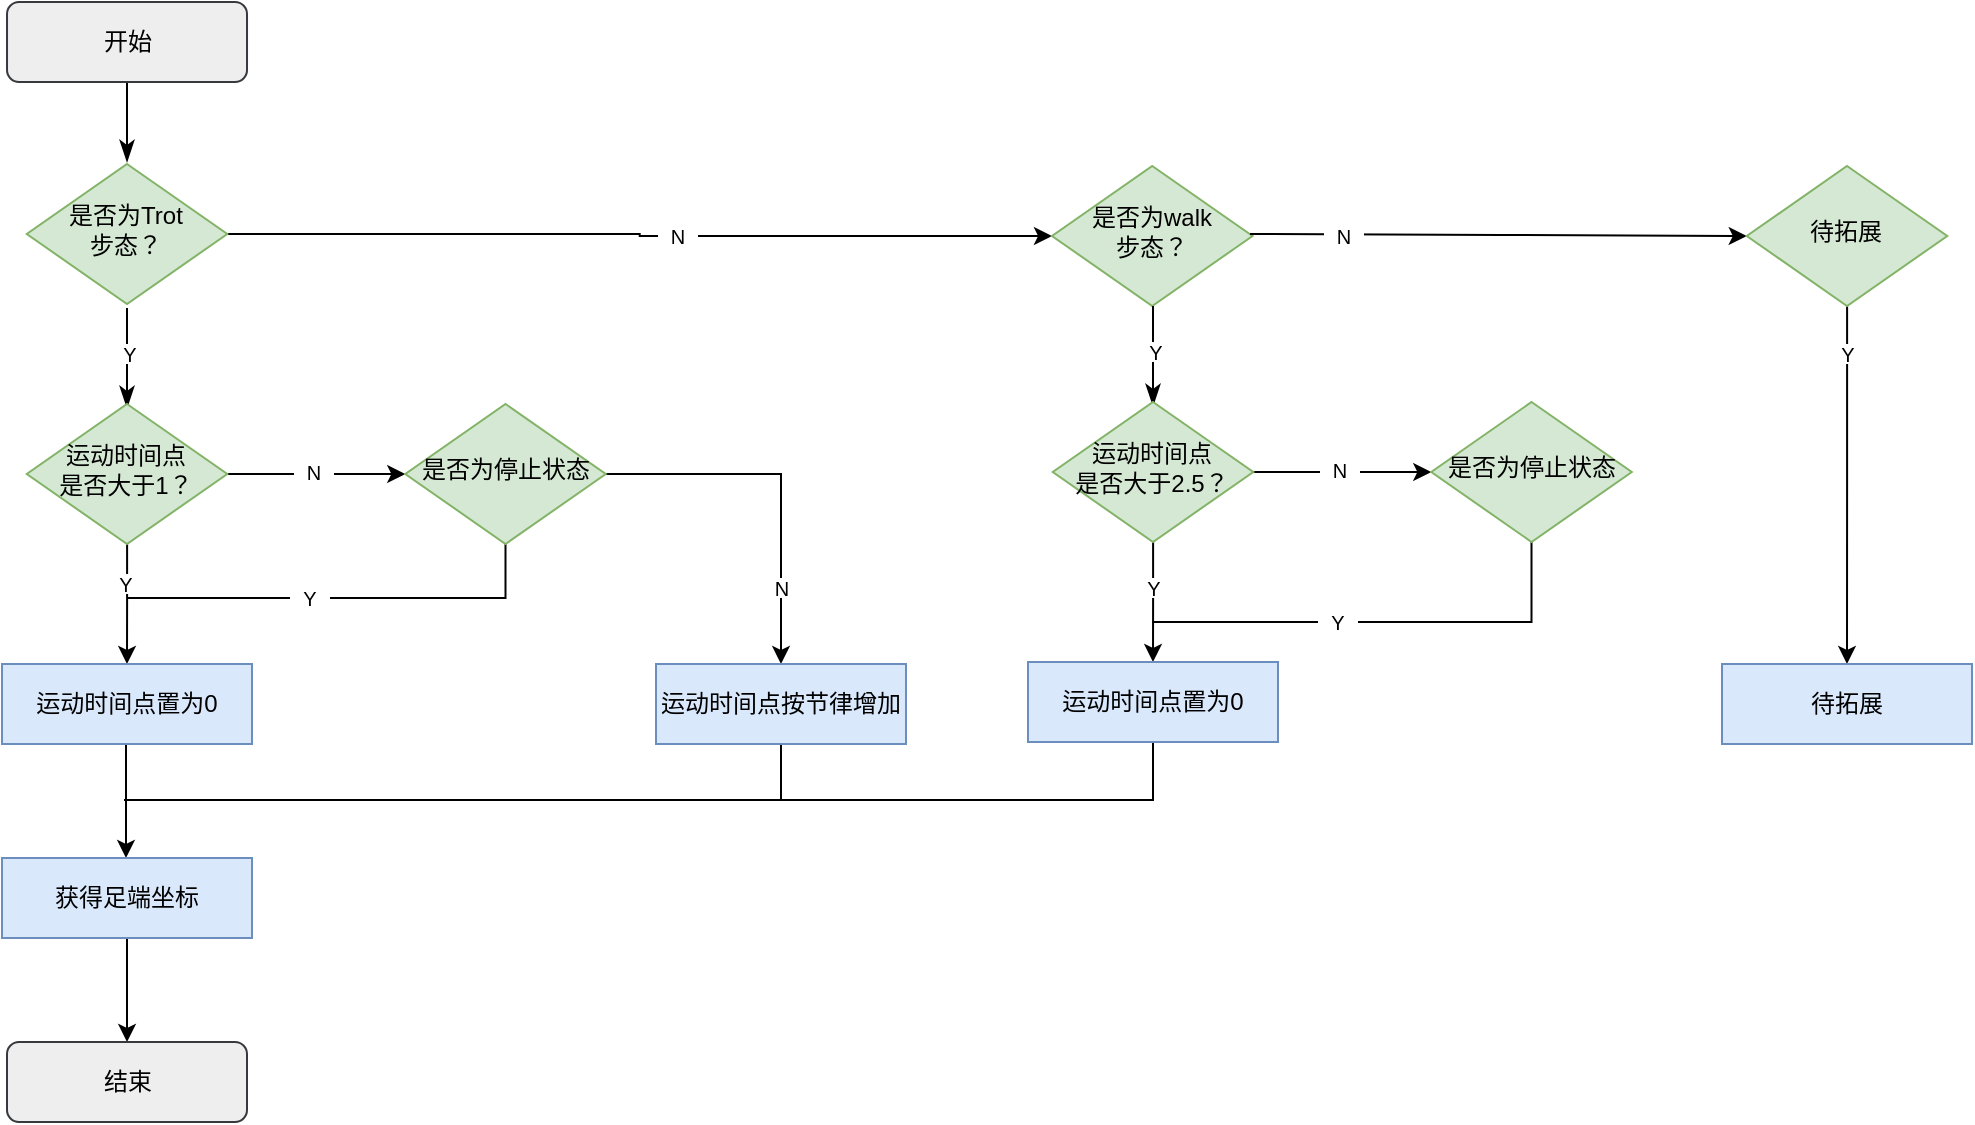 <mxfile version="22.1.4" type="github">
  <diagram id="C5RBs43oDa-KdzZeNtuy" name="Page-1">
    <mxGraphModel dx="1269" dy="679" grid="1" gridSize="1" guides="1" tooltips="1" connect="1" arrows="1" fold="1" page="1" pageScale="1" pageWidth="2339" pageHeight="3300" math="0" shadow="0">
      <root>
        <mxCell id="WIyWlLk6GJQsqaUBKTNV-0" />
        <mxCell id="WIyWlLk6GJQsqaUBKTNV-1" parent="WIyWlLk6GJQsqaUBKTNV-0" />
        <mxCell id="u2uPQxLEzmJWIRdmgsjw-0" value="" style="rounded=0;html=1;jettySize=auto;orthogonalLoop=1;fontSize=11;endArrow=classicThin;endFill=1;endSize=8;strokeWidth=1;shadow=0;labelBackgroundColor=none;edgeStyle=orthogonalEdgeStyle;movable=1;resizable=1;rotatable=1;deletable=1;editable=1;locked=0;connectable=1;" parent="WIyWlLk6GJQsqaUBKTNV-1" source="u2uPQxLEzmJWIRdmgsjw-1" edge="1">
          <mxGeometry relative="1" as="geometry">
            <mxPoint x="72.51" y="127" as="targetPoint" />
          </mxGeometry>
        </mxCell>
        <mxCell id="u2uPQxLEzmJWIRdmgsjw-1" value="开始" style="rounded=1;whiteSpace=wrap;html=1;fontSize=12;glass=0;strokeWidth=1;shadow=0;fillColor=#eeeeee;strokeColor=#36393d;" parent="WIyWlLk6GJQsqaUBKTNV-1" vertex="1">
          <mxGeometry x="12.51" y="47" width="120" height="40" as="geometry" />
        </mxCell>
        <mxCell id="u2uPQxLEzmJWIRdmgsjw-5" value="" style="rounded=0;html=1;jettySize=auto;orthogonalLoop=1;fontSize=11;endArrow=classicThin;endFill=1;endSize=8;strokeWidth=1;shadow=0;labelBackgroundColor=none;edgeStyle=orthogonalEdgeStyle;movable=1;resizable=1;rotatable=1;deletable=1;editable=1;locked=0;connectable=1;exitX=0.5;exitY=1;exitDx=0;exitDy=0;" parent="WIyWlLk6GJQsqaUBKTNV-1" edge="1">
          <mxGeometry relative="1" as="geometry">
            <mxPoint x="72.51" y="200" as="sourcePoint" />
            <mxPoint x="72.51" y="250" as="targetPoint" />
          </mxGeometry>
        </mxCell>
        <mxCell id="u2uPQxLEzmJWIRdmgsjw-32" value="" style="edgeStyle=orthogonalEdgeStyle;rounded=0;orthogonalLoop=1;jettySize=auto;html=1;entryX=0;entryY=0.5;entryDx=0;entryDy=0;" parent="WIyWlLk6GJQsqaUBKTNV-1" source="u2uPQxLEzmJWIRdmgsjw-8" edge="1" target="u2uPQxLEzmJWIRdmgsjw-40">
          <mxGeometry relative="1" as="geometry">
            <mxPoint x="561" y="163" as="targetPoint" />
          </mxGeometry>
        </mxCell>
        <mxCell id="u2uPQxLEzmJWIRdmgsjw-8" value="&lt;font style=&quot;font-size: 12px;&quot;&gt;是否为Trot&lt;br&gt;步态？&lt;/font&gt;" style="rhombus;whiteSpace=wrap;html=1;shadow=0;fontFamily=Helvetica;fontSize=12;align=center;strokeWidth=1;spacing=6;spacingTop=-4;fillColor=#d5e8d4;strokeColor=#82b366;" parent="WIyWlLk6GJQsqaUBKTNV-1" vertex="1">
          <mxGeometry x="22.38" y="128" width="100.25" height="70" as="geometry" />
        </mxCell>
        <mxCell id="u2uPQxLEzmJWIRdmgsjw-15" value="&lt;font style=&quot;font-size: 10px;&quot;&gt;N&lt;/font&gt;" style="text;html=1;strokeColor=none;fillColor=default;align=center;verticalAlign=middle;whiteSpace=wrap;rounded=0;" parent="WIyWlLk6GJQsqaUBKTNV-1" vertex="1">
          <mxGeometry x="338.01" y="159" width="20" height="10" as="geometry" />
        </mxCell>
        <mxCell id="u2uPQxLEzmJWIRdmgsjw-20" value="&lt;font style=&quot;font-size: 10px;&quot;&gt;Y&lt;/font&gt;" style="text;html=1;strokeColor=none;fillColor=default;align=center;verticalAlign=middle;whiteSpace=wrap;rounded=0;" parent="WIyWlLk6GJQsqaUBKTNV-1" vertex="1">
          <mxGeometry x="64.01" y="218" width="20" height="10" as="geometry" />
        </mxCell>
        <mxCell id="u2uPQxLEzmJWIRdmgsjw-40" value="&lt;font style=&quot;font-size: 12px;&quot;&gt;是否为walk&lt;br&gt;步态？&lt;/font&gt;" style="rhombus;whiteSpace=wrap;html=1;shadow=0;fontFamily=Helvetica;fontSize=12;align=center;strokeWidth=1;spacing=6;spacingTop=-4;fillColor=#d5e8d4;strokeColor=#82b366;" parent="WIyWlLk6GJQsqaUBKTNV-1" vertex="1">
          <mxGeometry x="535" y="129" width="100.25" height="70" as="geometry" />
        </mxCell>
        <mxCell id="u2uPQxLEzmJWIRdmgsjw-45" value="" style="edgeStyle=orthogonalEdgeStyle;rounded=0;orthogonalLoop=1;jettySize=auto;html=1;entryX=0;entryY=0.5;entryDx=0;entryDy=0;" parent="WIyWlLk6GJQsqaUBKTNV-1" edge="1" target="u2uPQxLEzmJWIRdmgsjw-49">
          <mxGeometry relative="1" as="geometry">
            <mxPoint x="634" y="163" as="sourcePoint" />
            <mxPoint x="721" y="163" as="targetPoint" />
          </mxGeometry>
        </mxCell>
        <mxCell id="u2uPQxLEzmJWIRdmgsjw-46" value="&lt;font style=&quot;font-size: 10px;&quot;&gt;N&lt;/font&gt;" style="text;html=1;strokeColor=none;fillColor=default;align=center;verticalAlign=middle;whiteSpace=wrap;rounded=0;" parent="WIyWlLk6GJQsqaUBKTNV-1" vertex="1">
          <mxGeometry x="671" y="159" width="20" height="10" as="geometry" />
        </mxCell>
        <mxCell id="u2uPQxLEzmJWIRdmgsjw-52" value="" style="edgeStyle=orthogonalEdgeStyle;rounded=0;orthogonalLoop=1;jettySize=auto;html=1;" parent="WIyWlLk6GJQsqaUBKTNV-1" source="u2uPQxLEzmJWIRdmgsjw-49" target="u2uPQxLEzmJWIRdmgsjw-51" edge="1">
          <mxGeometry relative="1" as="geometry" />
        </mxCell>
        <mxCell id="u2uPQxLEzmJWIRdmgsjw-49" value="待拓展" style="rhombus;whiteSpace=wrap;html=1;shadow=0;fontFamily=Helvetica;fontSize=12;align=center;strokeWidth=1;spacing=6;spacingTop=-4;fillColor=#d5e8d4;strokeColor=#82b366;" parent="WIyWlLk6GJQsqaUBKTNV-1" vertex="1">
          <mxGeometry x="882.38" y="129" width="100.25" height="70" as="geometry" />
        </mxCell>
        <mxCell id="u2uPQxLEzmJWIRdmgsjw-51" value="待拓展" style="rounded=0;whiteSpace=wrap;html=1;fillColor=#dae8fc;strokeColor=#6c8ebf;" parent="WIyWlLk6GJQsqaUBKTNV-1" vertex="1">
          <mxGeometry x="870.0" y="378" width="125" height="40" as="geometry" />
        </mxCell>
        <mxCell id="u2uPQxLEzmJWIRdmgsjw-55" value="" style="edgeStyle=orthogonalEdgeStyle;rounded=0;orthogonalLoop=1;jettySize=auto;html=1;" parent="WIyWlLk6GJQsqaUBKTNV-1" source="u2uPQxLEzmJWIRdmgsjw-53" target="u2uPQxLEzmJWIRdmgsjw-54" edge="1">
          <mxGeometry relative="1" as="geometry" />
        </mxCell>
        <mxCell id="u2uPQxLEzmJWIRdmgsjw-58" value="" style="edgeStyle=orthogonalEdgeStyle;rounded=0;orthogonalLoop=1;jettySize=auto;html=1;" parent="WIyWlLk6GJQsqaUBKTNV-1" source="u2uPQxLEzmJWIRdmgsjw-53" target="u2uPQxLEzmJWIRdmgsjw-57" edge="1">
          <mxGeometry relative="1" as="geometry" />
        </mxCell>
        <mxCell id="u2uPQxLEzmJWIRdmgsjw-53" value="&lt;font style=&quot;font-size: 12px;&quot;&gt;运动时间点&lt;br&gt;是否大于1？&lt;/font&gt;" style="rhombus;whiteSpace=wrap;html=1;shadow=0;fontFamily=Helvetica;fontSize=12;align=center;strokeWidth=1;spacing=6;spacingTop=-4;fillColor=#d5e8d4;strokeColor=#82b366;" parent="WIyWlLk6GJQsqaUBKTNV-1" vertex="1">
          <mxGeometry x="22.38" y="248" width="100.25" height="70" as="geometry" />
        </mxCell>
        <mxCell id="u2uPQxLEzmJWIRdmgsjw-68" value="" style="edgeStyle=orthogonalEdgeStyle;rounded=0;orthogonalLoop=1;jettySize=auto;html=1;" parent="WIyWlLk6GJQsqaUBKTNV-1" source="u2uPQxLEzmJWIRdmgsjw-54" edge="1">
          <mxGeometry relative="1" as="geometry">
            <mxPoint x="72" y="475" as="targetPoint" />
          </mxGeometry>
        </mxCell>
        <mxCell id="u2uPQxLEzmJWIRdmgsjw-54" value="运动时间点置为0" style="rounded=0;whiteSpace=wrap;html=1;fillColor=#dae8fc;strokeColor=#6c8ebf;" parent="WIyWlLk6GJQsqaUBKTNV-1" vertex="1">
          <mxGeometry x="10" y="378" width="125" height="40" as="geometry" />
        </mxCell>
        <mxCell id="u2uPQxLEzmJWIRdmgsjw-61" value="" style="edgeStyle=orthogonalEdgeStyle;rounded=0;orthogonalLoop=1;jettySize=auto;html=1;endArrow=none;endFill=0;" parent="WIyWlLk6GJQsqaUBKTNV-1" source="u2uPQxLEzmJWIRdmgsjw-57" edge="1">
          <mxGeometry relative="1" as="geometry">
            <mxPoint x="73" y="345" as="targetPoint" />
            <Array as="points">
              <mxPoint x="262" y="345" />
              <mxPoint x="74" y="345" />
            </Array>
          </mxGeometry>
        </mxCell>
        <mxCell id="u2uPQxLEzmJWIRdmgsjw-64" value="" style="edgeStyle=orthogonalEdgeStyle;rounded=0;orthogonalLoop=1;jettySize=auto;html=1;entryX=0.5;entryY=0;entryDx=0;entryDy=0;" parent="WIyWlLk6GJQsqaUBKTNV-1" source="u2uPQxLEzmJWIRdmgsjw-57" edge="1" target="u2uPQxLEzmJWIRdmgsjw-66">
          <mxGeometry relative="1" as="geometry">
            <mxPoint x="382.015" y="283" as="targetPoint" />
          </mxGeometry>
        </mxCell>
        <mxCell id="u2uPQxLEzmJWIRdmgsjw-57" value="是否为停止状态" style="rhombus;whiteSpace=wrap;html=1;shadow=0;fontFamily=Helvetica;fontSize=12;align=center;strokeWidth=1;spacing=6;spacingTop=-4;fillColor=#d5e8d4;strokeColor=#82b366;" parent="WIyWlLk6GJQsqaUBKTNV-1" vertex="1">
          <mxGeometry x="211.64" y="248" width="100.25" height="70" as="geometry" />
        </mxCell>
        <mxCell id="u2uPQxLEzmJWIRdmgsjw-59" value="&lt;font style=&quot;font-size: 10px;&quot;&gt;N&lt;/font&gt;" style="text;html=1;strokeColor=none;fillColor=default;align=center;verticalAlign=middle;whiteSpace=wrap;rounded=0;" parent="WIyWlLk6GJQsqaUBKTNV-1" vertex="1">
          <mxGeometry x="156.01" y="277" width="20" height="10" as="geometry" />
        </mxCell>
        <mxCell id="u2uPQxLEzmJWIRdmgsjw-62" value="&lt;font style=&quot;font-size: 10px;&quot;&gt;Y&lt;/font&gt;" style="text;html=1;strokeColor=none;fillColor=default;align=center;verticalAlign=middle;whiteSpace=wrap;rounded=0;" parent="WIyWlLk6GJQsqaUBKTNV-1" vertex="1">
          <mxGeometry x="62.0" y="333" width="20" height="10" as="geometry" />
        </mxCell>
        <mxCell id="u2uPQxLEzmJWIRdmgsjw-65" value="&lt;font style=&quot;font-size: 10px;&quot;&gt;N&lt;/font&gt;" style="text;html=1;strokeColor=none;fillColor=default;align=center;verticalAlign=middle;whiteSpace=wrap;rounded=0;" parent="WIyWlLk6GJQsqaUBKTNV-1" vertex="1">
          <mxGeometry x="390" y="335" width="20" height="10" as="geometry" />
        </mxCell>
        <mxCell id="u2uPQxLEzmJWIRdmgsjw-70" value="" style="edgeStyle=orthogonalEdgeStyle;rounded=0;orthogonalLoop=1;jettySize=auto;html=1;exitX=0.5;exitY=1;exitDx=0;exitDy=0;endArrow=none;endFill=0;" parent="WIyWlLk6GJQsqaUBKTNV-1" source="u2uPQxLEzmJWIRdmgsjw-66" edge="1">
          <mxGeometry relative="1" as="geometry">
            <mxPoint x="71" y="446" as="targetPoint" />
            <Array as="points">
              <mxPoint x="399" y="446" />
            </Array>
          </mxGeometry>
        </mxCell>
        <mxCell id="u2uPQxLEzmJWIRdmgsjw-66" value="运动时间点按节律增加" style="rounded=0;whiteSpace=wrap;html=1;fillColor=#dae8fc;strokeColor=#6c8ebf;" parent="WIyWlLk6GJQsqaUBKTNV-1" vertex="1">
          <mxGeometry x="337" y="378" width="125" height="40" as="geometry" />
        </mxCell>
        <mxCell id="u2uPQxLEzmJWIRdmgsjw-73" value="" style="edgeStyle=orthogonalEdgeStyle;rounded=0;orthogonalLoop=1;jettySize=auto;html=1;" parent="WIyWlLk6GJQsqaUBKTNV-1" source="u2uPQxLEzmJWIRdmgsjw-71" target="u2uPQxLEzmJWIRdmgsjw-72" edge="1">
          <mxGeometry relative="1" as="geometry" />
        </mxCell>
        <mxCell id="u2uPQxLEzmJWIRdmgsjw-71" value="获得足端坐标" style="rounded=0;whiteSpace=wrap;html=1;fillColor=#dae8fc;strokeColor=#6c8ebf;" parent="WIyWlLk6GJQsqaUBKTNV-1" vertex="1">
          <mxGeometry x="10.01" y="475" width="125" height="40" as="geometry" />
        </mxCell>
        <mxCell id="u2uPQxLEzmJWIRdmgsjw-72" value="结束" style="rounded=1;whiteSpace=wrap;html=1;fontSize=12;glass=0;strokeWidth=1;shadow=0;fillColor=#eeeeee;strokeColor=#36393d;" parent="WIyWlLk6GJQsqaUBKTNV-1" vertex="1">
          <mxGeometry x="12.5" y="567" width="120" height="40" as="geometry" />
        </mxCell>
        <mxCell id="u2uPQxLEzmJWIRdmgsjw-74" value="" style="rounded=0;html=1;jettySize=auto;orthogonalLoop=1;fontSize=11;endArrow=classicThin;endFill=1;endSize=8;strokeWidth=1;shadow=0;labelBackgroundColor=none;edgeStyle=orthogonalEdgeStyle;movable=1;resizable=1;rotatable=1;deletable=1;editable=1;locked=0;connectable=1;exitX=0.5;exitY=1;exitDx=0;exitDy=0;" parent="WIyWlLk6GJQsqaUBKTNV-1" edge="1">
          <mxGeometry relative="1" as="geometry">
            <mxPoint x="585.51" y="199" as="sourcePoint" />
            <mxPoint x="585.51" y="249" as="targetPoint" />
          </mxGeometry>
        </mxCell>
        <mxCell id="u2uPQxLEzmJWIRdmgsjw-75" value="&lt;font style=&quot;font-size: 10px;&quot;&gt;Y&lt;/font&gt;" style="text;html=1;strokeColor=none;fillColor=default;align=center;verticalAlign=middle;whiteSpace=wrap;rounded=0;" parent="WIyWlLk6GJQsqaUBKTNV-1" vertex="1">
          <mxGeometry x="577.01" y="217" width="20" height="10" as="geometry" />
        </mxCell>
        <mxCell id="u2uPQxLEzmJWIRdmgsjw-76" value="&lt;font style=&quot;font-size: 10px;&quot;&gt;Y&lt;/font&gt;" style="text;html=1;strokeColor=none;fillColor=default;align=center;verticalAlign=middle;whiteSpace=wrap;rounded=0;" parent="WIyWlLk6GJQsqaUBKTNV-1" vertex="1">
          <mxGeometry x="923" y="218" width="20" height="10" as="geometry" />
        </mxCell>
        <mxCell id="u2uPQxLEzmJWIRdmgsjw-77" value="" style="edgeStyle=orthogonalEdgeStyle;rounded=0;orthogonalLoop=1;jettySize=auto;html=1;" parent="WIyWlLk6GJQsqaUBKTNV-1" source="u2uPQxLEzmJWIRdmgsjw-79" target="u2uPQxLEzmJWIRdmgsjw-81" edge="1">
          <mxGeometry relative="1" as="geometry" />
        </mxCell>
        <mxCell id="u2uPQxLEzmJWIRdmgsjw-78" value="" style="edgeStyle=orthogonalEdgeStyle;rounded=0;orthogonalLoop=1;jettySize=auto;html=1;" parent="WIyWlLk6GJQsqaUBKTNV-1" source="u2uPQxLEzmJWIRdmgsjw-79" target="u2uPQxLEzmJWIRdmgsjw-85" edge="1">
          <mxGeometry relative="1" as="geometry" />
        </mxCell>
        <mxCell id="u2uPQxLEzmJWIRdmgsjw-79" value="&lt;font style=&quot;font-size: 12px;&quot;&gt;运动时间点&lt;br&gt;是否大于2.5？&lt;/font&gt;" style="rhombus;whiteSpace=wrap;html=1;shadow=0;fontFamily=Helvetica;fontSize=12;align=center;strokeWidth=1;spacing=6;spacingTop=-4;fillColor=#d5e8d4;strokeColor=#82b366;" parent="WIyWlLk6GJQsqaUBKTNV-1" vertex="1">
          <mxGeometry x="535.38" y="247" width="100.25" height="70" as="geometry" />
        </mxCell>
        <mxCell id="u2uPQxLEzmJWIRdmgsjw-80" value="" style="edgeStyle=orthogonalEdgeStyle;rounded=0;orthogonalLoop=1;jettySize=auto;html=1;endArrow=none;endFill=0;exitX=0.5;exitY=1;exitDx=0;exitDy=0;" parent="WIyWlLk6GJQsqaUBKTNV-1" source="u2uPQxLEzmJWIRdmgsjw-81" edge="1">
          <mxGeometry relative="1" as="geometry">
            <mxPoint x="398" y="446" as="targetPoint" />
            <Array as="points">
              <mxPoint x="586" y="446" />
            </Array>
          </mxGeometry>
        </mxCell>
        <mxCell id="u2uPQxLEzmJWIRdmgsjw-81" value="运动时间点置为0" style="rounded=0;whiteSpace=wrap;html=1;fillColor=#dae8fc;strokeColor=#6c8ebf;" parent="WIyWlLk6GJQsqaUBKTNV-1" vertex="1">
          <mxGeometry x="523" y="377" width="125" height="40" as="geometry" />
        </mxCell>
        <mxCell id="u2uPQxLEzmJWIRdmgsjw-82" value="&lt;font style=&quot;font-size: 10px;&quot;&gt;Y&lt;/font&gt;" style="text;html=1;strokeColor=none;fillColor=default;align=center;verticalAlign=middle;whiteSpace=wrap;rounded=0;" parent="WIyWlLk6GJQsqaUBKTNV-1" vertex="1">
          <mxGeometry x="576" y="335" width="20" height="10" as="geometry" />
        </mxCell>
        <mxCell id="u2uPQxLEzmJWIRdmgsjw-83" value="" style="edgeStyle=orthogonalEdgeStyle;rounded=0;orthogonalLoop=1;jettySize=auto;html=1;endArrow=none;endFill=0;" parent="WIyWlLk6GJQsqaUBKTNV-1" source="u2uPQxLEzmJWIRdmgsjw-85" edge="1">
          <mxGeometry relative="1" as="geometry">
            <mxPoint x="585.01" y="357" as="targetPoint" />
            <Array as="points">
              <mxPoint x="775.01" y="357" />
            </Array>
          </mxGeometry>
        </mxCell>
        <mxCell id="u2uPQxLEzmJWIRdmgsjw-85" value="是否为停止状态" style="rhombus;whiteSpace=wrap;html=1;shadow=0;fontFamily=Helvetica;fontSize=12;align=center;strokeWidth=1;spacing=6;spacingTop=-4;fillColor=#d5e8d4;strokeColor=#82b366;" parent="WIyWlLk6GJQsqaUBKTNV-1" vertex="1">
          <mxGeometry x="724.64" y="247" width="100.25" height="70" as="geometry" />
        </mxCell>
        <mxCell id="u2uPQxLEzmJWIRdmgsjw-86" value="&lt;font style=&quot;font-size: 10px;&quot;&gt;N&lt;/font&gt;" style="text;html=1;strokeColor=none;fillColor=default;align=center;verticalAlign=middle;whiteSpace=wrap;rounded=0;" parent="WIyWlLk6GJQsqaUBKTNV-1" vertex="1">
          <mxGeometry x="669.01" y="276" width="20" height="10" as="geometry" />
        </mxCell>
        <mxCell id="u2uPQxLEzmJWIRdmgsjw-87" value="&lt;font style=&quot;font-size: 10px;&quot;&gt;Y&lt;/font&gt;" style="text;html=1;strokeColor=none;fillColor=default;align=center;verticalAlign=middle;whiteSpace=wrap;rounded=0;" parent="WIyWlLk6GJQsqaUBKTNV-1" vertex="1">
          <mxGeometry x="668.01" y="352" width="20" height="10" as="geometry" />
        </mxCell>
        <mxCell id="bipDlKxJ-qfAYTKsooVI-2" value="&lt;font style=&quot;font-size: 10px;&quot;&gt;Y&lt;/font&gt;" style="text;html=1;strokeColor=none;fillColor=default;align=center;verticalAlign=middle;whiteSpace=wrap;rounded=0;" vertex="1" parent="WIyWlLk6GJQsqaUBKTNV-1">
          <mxGeometry x="154" y="340" width="20" height="10" as="geometry" />
        </mxCell>
      </root>
    </mxGraphModel>
  </diagram>
</mxfile>
